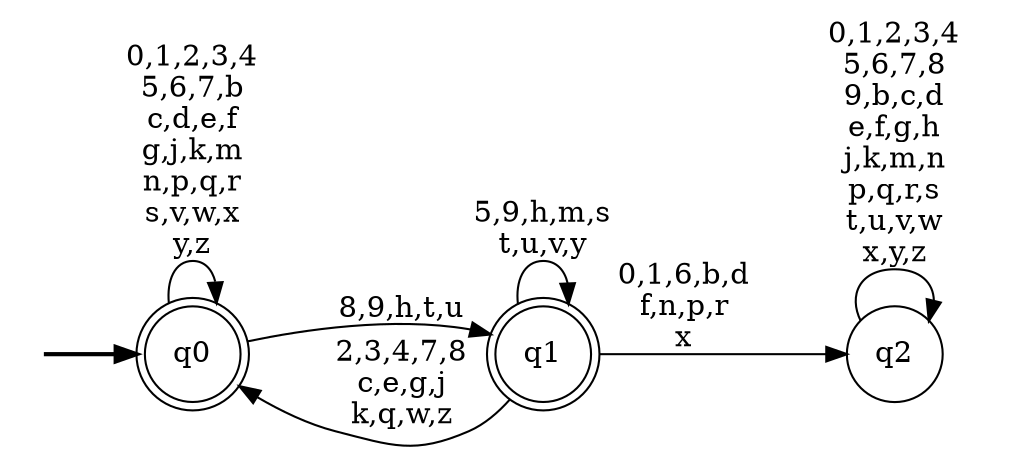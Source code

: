 digraph BlueStar {
__start0 [style = invis, shape = none, label = "", width = 0, height = 0];

rankdir=LR;
size="8,5";

s0 [style="rounded,filled", color="black", fillcolor="white" shape="doublecircle", label="q0"];
s1 [style="rounded,filled", color="black", fillcolor="white" shape="doublecircle", label="q1"];
s2 [style="filled", color="black", fillcolor="white" shape="circle", label="q2"];
subgraph cluster_main { 
	graph [pad=".75", ranksep="0.15", nodesep="0.15"];
	 style=invis; 
	__start0 -> s0 [penwidth=2];
}
s0 -> s0 [label="0,1,2,3,4\n5,6,7,b\nc,d,e,f\ng,j,k,m\nn,p,q,r\ns,v,w,x\ny,z"];
s0 -> s1 [label="8,9,h,t,u"];
s1 -> s0 [label="2,3,4,7,8\nc,e,g,j\nk,q,w,z"];
s1 -> s1 [label="5,9,h,m,s\nt,u,v,y"];
s1 -> s2 [label="0,1,6,b,d\nf,n,p,r\nx"];
s2 -> s2 [label="0,1,2,3,4\n5,6,7,8\n9,b,c,d\ne,f,g,h\nj,k,m,n\np,q,r,s\nt,u,v,w\nx,y,z"];

}